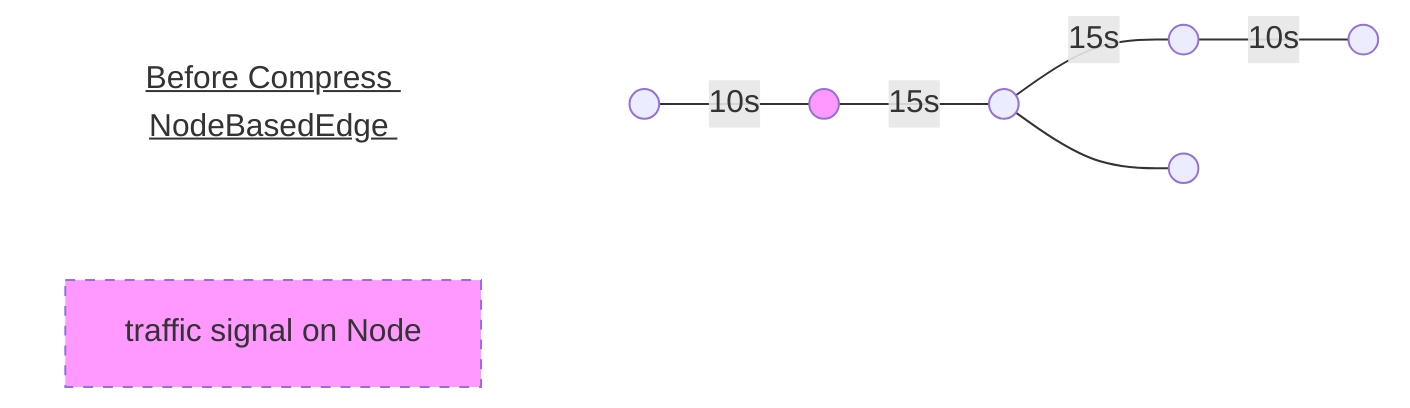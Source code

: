 %% Call below command to convert .mmd to .png
%%  Adjust -w or -H if necessary
%% mmdc -p puppeteer-config.json -i before_compress_nodebasededge.mmd -o before_compress_nodebasededge.mmd.png

%%```mermaid
graph LR
Title[<u>Before Compress NodeBasedEdge </u>]
Title --- Node1(( ))
style Title fill:#FFF,stroke:#FFF
linkStyle 0 stroke:#FFF,stroke-width:0;

Node1 -- 10s --- Node2(( ))
Node2 -- 15s --- Node3(( ))
Node3 -- 15s --- Node4(( ))
Node4 -- 10s --- Node5(( ))

Node3 --- Node7(( ))

style Node2 fill:#f9f

Comment["traffic signal on Node"]
style Comment fill:#f9f,stroke-dasharray: 5, 5

%%```